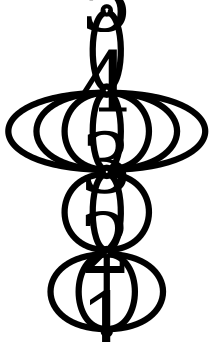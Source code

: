 #java LMPlot ../../../../data/linkage_map/LEPMAP3//05_order_LG2.txt
graph g {
node [fontsize=40,penwidth=4]
edge [penwidth=3]
1[width=0.03333333333333333,height=0.03333333333333333,fixedsize=true]
2[width=0.03333333333333333,height=0.03333333333333333,fixedsize=true]
3[width=0.047140452079103175,height=0.047140452079103175,fixedsize=true]
4[width=0.047140452079103175,height=0.047140452079103175,fixedsize=true]
5[width=0.03333333333333333,height=0.03333333333333333,fixedsize=true]
5--4[]
5--4[]
3--2[]
3--2[]
3--2[]
3--2[]
2--1[]
2--1[]
2--1[]
2--1[]
2--1[]
4--3[]
4--3[]
4--3[]
4--3[]
4--3[]
4--3[]
4--3[]
4--3[]
}
